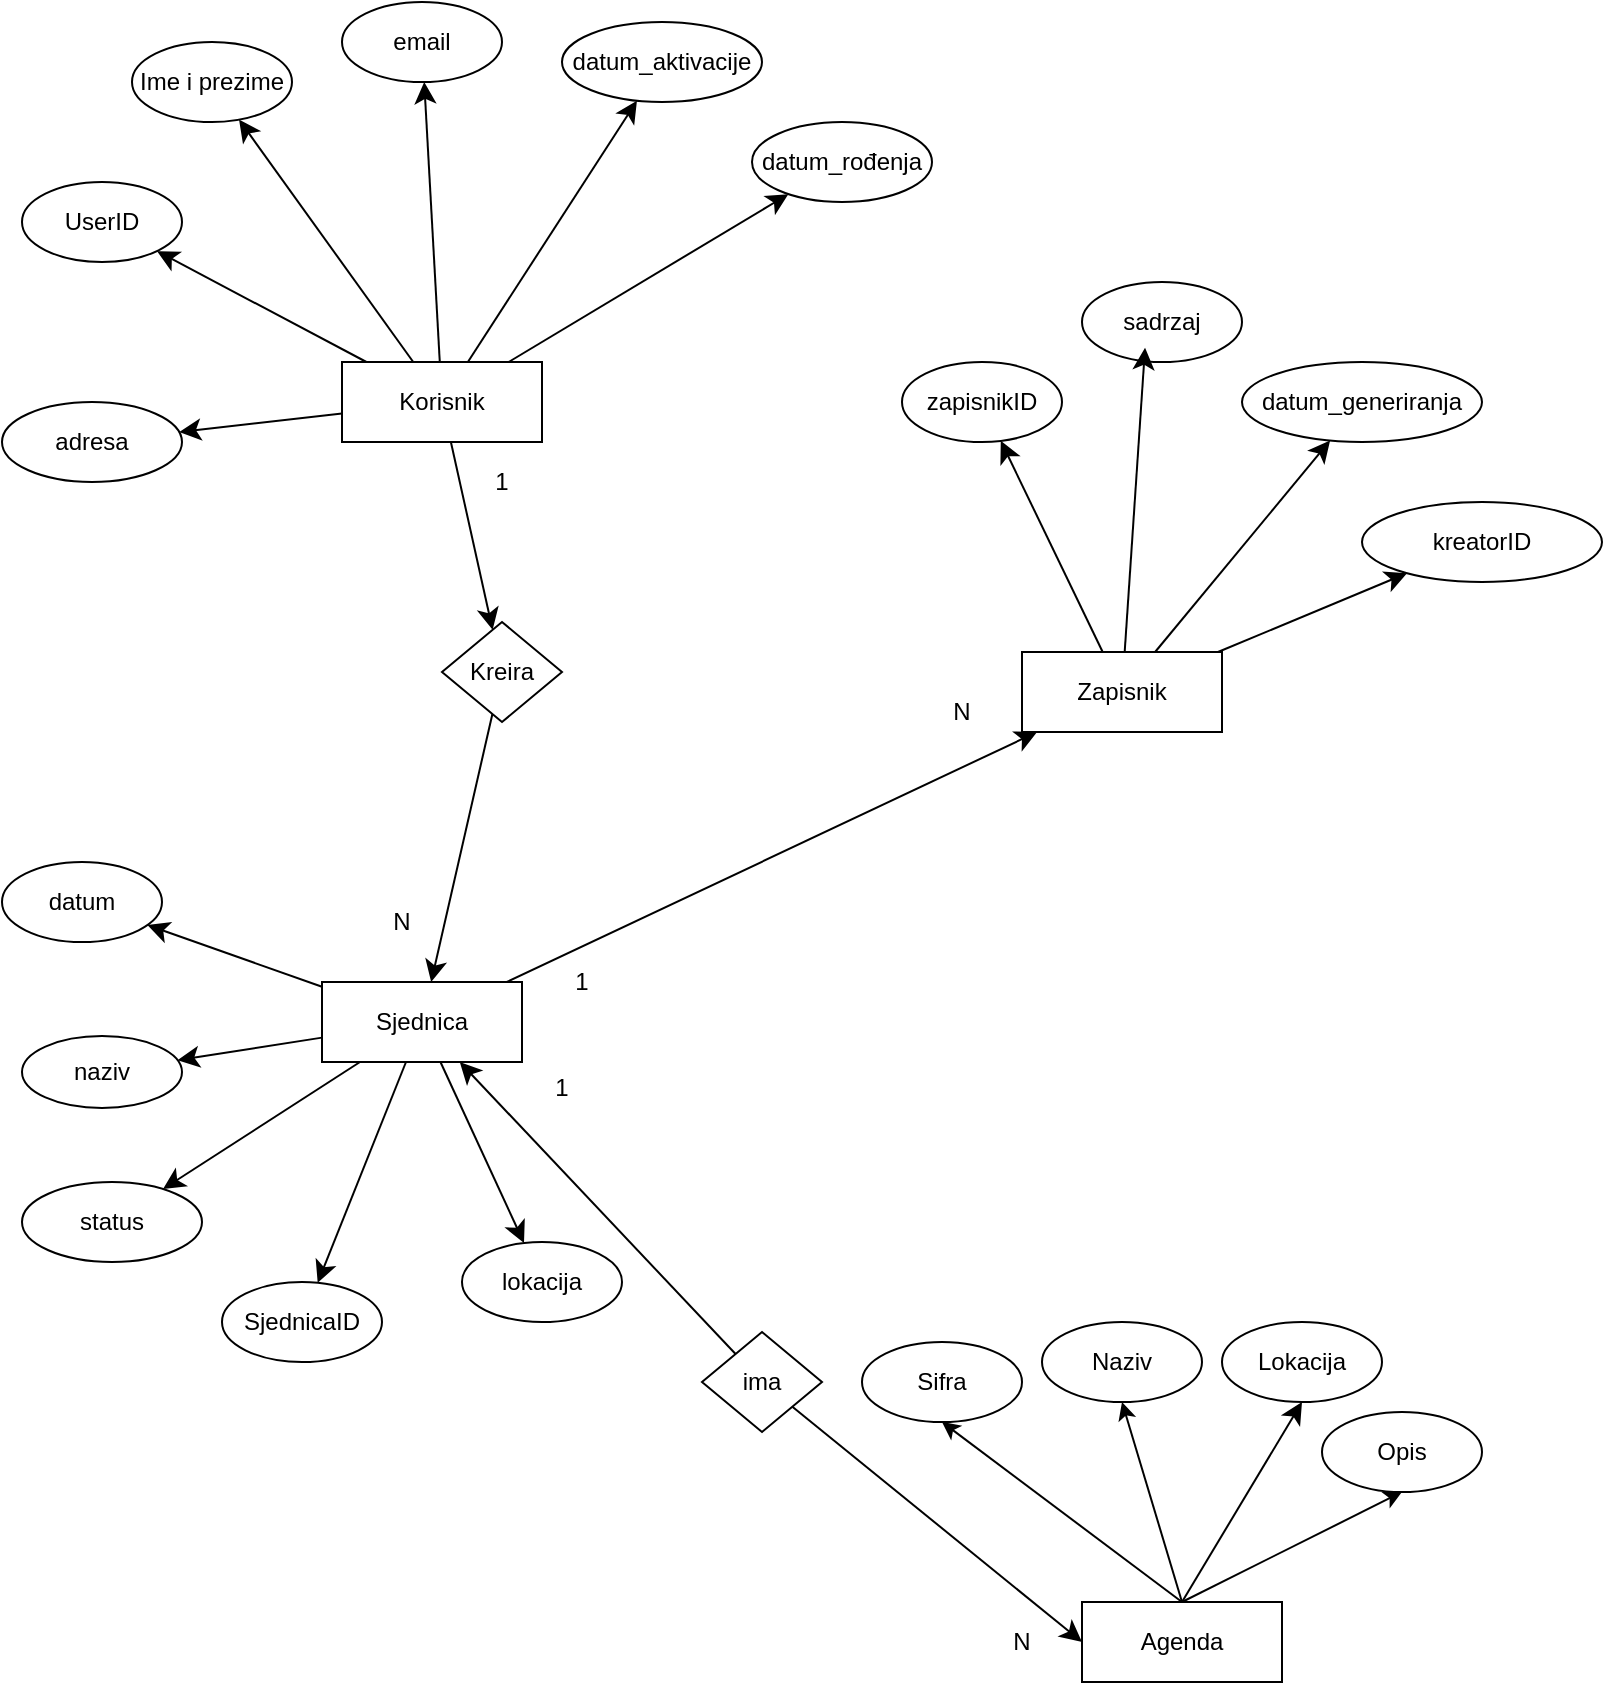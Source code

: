 <mxfile version="24.6.4" type="device">
  <diagram name="Page-1" id="9csiGRajn9hbeka8NCRL">
    <mxGraphModel dx="1382" dy="1923" grid="1" gridSize="10" guides="1" tooltips="1" connect="1" arrows="1" fold="1" page="1" pageScale="1" pageWidth="827" pageHeight="1169" math="0" shadow="0">
      <root>
        <mxCell id="0" />
        <mxCell id="1" parent="0" />
        <mxCell id="bd4QD1NhrBbxVst7JC30-13" style="edgeStyle=none;curved=1;rounded=0;orthogonalLoop=1;jettySize=auto;html=1;fontSize=12;startSize=8;endSize=8;" parent="1" source="At3crt5vRcggLfKBgVWZ-298" target="bd4QD1NhrBbxVst7JC30-11" edge="1">
          <mxGeometry relative="1" as="geometry" />
        </mxCell>
        <mxCell id="DqapslR-0D_kuPsbDA2L-30" style="edgeStyle=none;curved=1;rounded=0;orthogonalLoop=1;jettySize=auto;html=1;fontSize=12;startSize=8;endSize=8;" edge="1" parent="1" source="At3crt5vRcggLfKBgVWZ-298" target="DqapslR-0D_kuPsbDA2L-8">
          <mxGeometry relative="1" as="geometry" />
        </mxCell>
        <mxCell id="DqapslR-0D_kuPsbDA2L-31" style="edgeStyle=none;curved=1;rounded=0;orthogonalLoop=1;jettySize=auto;html=1;fontSize=12;startSize=8;endSize=8;" edge="1" parent="1" source="At3crt5vRcggLfKBgVWZ-298" target="At3crt5vRcggLfKBgVWZ-299">
          <mxGeometry relative="1" as="geometry" />
        </mxCell>
        <mxCell id="DqapslR-0D_kuPsbDA2L-32" style="edgeStyle=none;curved=1;rounded=0;orthogonalLoop=1;jettySize=auto;html=1;fontSize=12;startSize=8;endSize=8;" edge="1" parent="1" source="At3crt5vRcggLfKBgVWZ-298" target="At3crt5vRcggLfKBgVWZ-300">
          <mxGeometry relative="1" as="geometry" />
        </mxCell>
        <mxCell id="DqapslR-0D_kuPsbDA2L-33" style="edgeStyle=none;curved=1;rounded=0;orthogonalLoop=1;jettySize=auto;html=1;fontSize=12;startSize=8;endSize=8;" edge="1" parent="1" source="At3crt5vRcggLfKBgVWZ-298" target="At3crt5vRcggLfKBgVWZ-301">
          <mxGeometry relative="1" as="geometry" />
        </mxCell>
        <mxCell id="DqapslR-0D_kuPsbDA2L-34" style="edgeStyle=none;curved=1;rounded=0;orthogonalLoop=1;jettySize=auto;html=1;fontSize=12;startSize=8;endSize=8;" edge="1" parent="1" source="At3crt5vRcggLfKBgVWZ-298" target="DqapslR-0D_kuPsbDA2L-9">
          <mxGeometry relative="1" as="geometry" />
        </mxCell>
        <mxCell id="DqapslR-0D_kuPsbDA2L-35" style="edgeStyle=none;curved=1;rounded=0;orthogonalLoop=1;jettySize=auto;html=1;fontSize=12;startSize=8;endSize=8;" edge="1" parent="1" source="At3crt5vRcggLfKBgVWZ-298" target="DqapslR-0D_kuPsbDA2L-10">
          <mxGeometry relative="1" as="geometry" />
        </mxCell>
        <mxCell id="At3crt5vRcggLfKBgVWZ-298" value="Korisnik" style="rounded=0;whiteSpace=wrap;html=1;" parent="1" vertex="1">
          <mxGeometry x="100" y="-320" width="100" height="40" as="geometry" />
        </mxCell>
        <mxCell id="At3crt5vRcggLfKBgVWZ-299" value="UserID" style="ellipse;whiteSpace=wrap;html=1;" parent="1" vertex="1">
          <mxGeometry x="-60" y="-410" width="80" height="40" as="geometry" />
        </mxCell>
        <mxCell id="At3crt5vRcggLfKBgVWZ-300" value="Ime i prezime" style="ellipse;whiteSpace=wrap;html=1;" parent="1" vertex="1">
          <mxGeometry x="-5" y="-480" width="80" height="40" as="geometry" />
        </mxCell>
        <mxCell id="At3crt5vRcggLfKBgVWZ-301" value="email" style="ellipse;whiteSpace=wrap;html=1;" parent="1" vertex="1">
          <mxGeometry x="100" y="-500" width="80" height="40" as="geometry" />
        </mxCell>
        <mxCell id="bd4QD1NhrBbxVst7JC30-17" style="edgeStyle=none;curved=1;rounded=0;orthogonalLoop=1;jettySize=auto;html=1;fontSize=12;startSize=8;endSize=8;" parent="1" source="At3crt5vRcggLfKBgVWZ-302" target="At3crt5vRcggLfKBgVWZ-356" edge="1">
          <mxGeometry relative="1" as="geometry" />
        </mxCell>
        <mxCell id="bd4QD1NhrBbxVst7JC30-19" style="edgeStyle=none;curved=1;rounded=0;orthogonalLoop=1;jettySize=auto;html=1;entryX=0;entryY=0.5;entryDx=0;entryDy=0;fontSize=12;startSize=8;endSize=8;" parent="1" source="At3crt5vRcggLfKBgVWZ-302" target="At3crt5vRcggLfKBgVWZ-310" edge="1">
          <mxGeometry relative="1" as="geometry" />
        </mxCell>
        <mxCell id="At3crt5vRcggLfKBgVWZ-302" value="ima" style="rhombus;whiteSpace=wrap;html=1;" parent="1" vertex="1">
          <mxGeometry x="280" y="165" width="60" height="50" as="geometry" />
        </mxCell>
        <mxCell id="At3crt5vRcggLfKBgVWZ-306" style="edgeStyle=none;rounded=0;orthogonalLoop=1;jettySize=auto;html=1;exitX=0.5;exitY=0;exitDx=0;exitDy=0;entryX=0.5;entryY=1;entryDx=0;entryDy=0;" parent="1" source="At3crt5vRcggLfKBgVWZ-310" target="At3crt5vRcggLfKBgVWZ-323" edge="1">
          <mxGeometry relative="1" as="geometry" />
        </mxCell>
        <mxCell id="At3crt5vRcggLfKBgVWZ-307" style="edgeStyle=none;rounded=0;orthogonalLoop=1;jettySize=auto;html=1;exitX=0.5;exitY=0;exitDx=0;exitDy=0;entryX=0.5;entryY=1;entryDx=0;entryDy=0;" parent="1" source="At3crt5vRcggLfKBgVWZ-310" target="At3crt5vRcggLfKBgVWZ-324" edge="1">
          <mxGeometry relative="1" as="geometry" />
        </mxCell>
        <mxCell id="At3crt5vRcggLfKBgVWZ-308" style="edgeStyle=none;rounded=0;orthogonalLoop=1;jettySize=auto;html=1;exitX=0.5;exitY=0;exitDx=0;exitDy=0;entryX=0.5;entryY=1;entryDx=0;entryDy=0;" parent="1" source="At3crt5vRcggLfKBgVWZ-310" target="At3crt5vRcggLfKBgVWZ-325" edge="1">
          <mxGeometry relative="1" as="geometry" />
        </mxCell>
        <mxCell id="bd4QD1NhrBbxVst7JC30-2" style="edgeStyle=none;curved=1;rounded=0;orthogonalLoop=1;jettySize=auto;html=1;exitX=0.5;exitY=0;exitDx=0;exitDy=0;entryX=0.5;entryY=1;entryDx=0;entryDy=0;fontSize=12;startSize=8;endSize=8;" parent="1" source="At3crt5vRcggLfKBgVWZ-310" target="bd4QD1NhrBbxVst7JC30-1" edge="1">
          <mxGeometry relative="1" as="geometry" />
        </mxCell>
        <mxCell id="At3crt5vRcggLfKBgVWZ-310" value="Agenda" style="rounded=0;whiteSpace=wrap;html=1;" parent="1" vertex="1">
          <mxGeometry x="470" y="300" width="100" height="40" as="geometry" />
        </mxCell>
        <mxCell id="At3crt5vRcggLfKBgVWZ-323" value="Sifra" style="ellipse;whiteSpace=wrap;html=1;" parent="1" vertex="1">
          <mxGeometry x="360" y="170" width="80" height="40" as="geometry" />
        </mxCell>
        <mxCell id="At3crt5vRcggLfKBgVWZ-324" value="Naziv" style="ellipse;whiteSpace=wrap;html=1;" parent="1" vertex="1">
          <mxGeometry x="450" y="160" width="80" height="40" as="geometry" />
        </mxCell>
        <mxCell id="At3crt5vRcggLfKBgVWZ-325" value="Opis" style="ellipse;whiteSpace=wrap;html=1;" parent="1" vertex="1">
          <mxGeometry x="590" y="205" width="80" height="40" as="geometry" />
        </mxCell>
        <mxCell id="bd4QD1NhrBbxVst7JC30-10" style="edgeStyle=none;curved=1;rounded=0;orthogonalLoop=1;jettySize=auto;html=1;fontSize=12;startSize=8;endSize=8;" parent="1" source="At3crt5vRcggLfKBgVWZ-356" target="bd4QD1NhrBbxVst7JC30-9" edge="1">
          <mxGeometry relative="1" as="geometry" />
        </mxCell>
        <mxCell id="DqapslR-0D_kuPsbDA2L-2" style="edgeStyle=none;curved=1;rounded=0;orthogonalLoop=1;jettySize=auto;html=1;fontSize=12;startSize=8;endSize=8;" edge="1" parent="1" source="At3crt5vRcggLfKBgVWZ-356" target="DqapslR-0D_kuPsbDA2L-1">
          <mxGeometry relative="1" as="geometry" />
        </mxCell>
        <mxCell id="DqapslR-0D_kuPsbDA2L-17" style="edgeStyle=none;curved=1;rounded=0;orthogonalLoop=1;jettySize=auto;html=1;fontSize=12;startSize=8;endSize=8;" edge="1" parent="1" source="At3crt5vRcggLfKBgVWZ-356" target="DqapslR-0D_kuPsbDA2L-14">
          <mxGeometry relative="1" as="geometry" />
        </mxCell>
        <mxCell id="DqapslR-0D_kuPsbDA2L-18" style="edgeStyle=none;curved=1;rounded=0;orthogonalLoop=1;jettySize=auto;html=1;fontSize=12;startSize=8;endSize=8;" edge="1" parent="1" source="At3crt5vRcggLfKBgVWZ-356" target="DqapslR-0D_kuPsbDA2L-16">
          <mxGeometry relative="1" as="geometry" />
        </mxCell>
        <mxCell id="DqapslR-0D_kuPsbDA2L-28" style="edgeStyle=none;curved=1;rounded=0;orthogonalLoop=1;jettySize=auto;html=1;fontSize=12;startSize=8;endSize=8;" edge="1" parent="1" source="At3crt5vRcggLfKBgVWZ-356" target="At3crt5vRcggLfKBgVWZ-367">
          <mxGeometry relative="1" as="geometry" />
        </mxCell>
        <mxCell id="DqapslR-0D_kuPsbDA2L-29" style="edgeStyle=none;curved=1;rounded=0;orthogonalLoop=1;jettySize=auto;html=1;fontSize=12;startSize=8;endSize=8;" edge="1" parent="1" source="At3crt5vRcggLfKBgVWZ-356" target="At3crt5vRcggLfKBgVWZ-369">
          <mxGeometry relative="1" as="geometry" />
        </mxCell>
        <mxCell id="At3crt5vRcggLfKBgVWZ-356" value="Sjednica" style="rounded=0;whiteSpace=wrap;html=1;" parent="1" vertex="1">
          <mxGeometry x="90" y="-10" width="100" height="40" as="geometry" />
        </mxCell>
        <mxCell id="At3crt5vRcggLfKBgVWZ-367" value="SjednicaID" style="ellipse;whiteSpace=wrap;html=1;" parent="1" vertex="1">
          <mxGeometry x="40" y="140" width="80" height="40" as="geometry" />
        </mxCell>
        <mxCell id="At3crt5vRcggLfKBgVWZ-369" value="lokacija" style="ellipse;whiteSpace=wrap;html=1;" parent="1" vertex="1">
          <mxGeometry x="160" y="120" width="80" height="40" as="geometry" />
        </mxCell>
        <mxCell id="bd4QD1NhrBbxVst7JC30-1" value="Lokacija" style="ellipse;whiteSpace=wrap;html=1;" parent="1" vertex="1">
          <mxGeometry x="540" y="160" width="80" height="40" as="geometry" />
        </mxCell>
        <mxCell id="bd4QD1NhrBbxVst7JC30-9" value="naziv" style="ellipse;whiteSpace=wrap;html=1;" parent="1" vertex="1">
          <mxGeometry x="-60" y="17" width="80" height="36" as="geometry" />
        </mxCell>
        <mxCell id="bd4QD1NhrBbxVst7JC30-14" style="edgeStyle=none;curved=1;rounded=0;orthogonalLoop=1;jettySize=auto;html=1;fontSize=12;startSize=8;endSize=8;" parent="1" source="bd4QD1NhrBbxVst7JC30-11" target="At3crt5vRcggLfKBgVWZ-356" edge="1">
          <mxGeometry relative="1" as="geometry" />
        </mxCell>
        <mxCell id="bd4QD1NhrBbxVst7JC30-11" value="Kreira" style="rhombus;whiteSpace=wrap;html=1;" parent="1" vertex="1">
          <mxGeometry x="150" y="-190" width="60" height="50" as="geometry" />
        </mxCell>
        <mxCell id="bd4QD1NhrBbxVst7JC30-15" value="1" style="text;html=1;strokeColor=none;fillColor=none;align=center;verticalAlign=middle;whiteSpace=wrap;rounded=0;" parent="1" vertex="1">
          <mxGeometry x="160" y="-270" width="40" height="20" as="geometry" />
        </mxCell>
        <mxCell id="bd4QD1NhrBbxVst7JC30-16" value="N" style="text;html=1;strokeColor=none;fillColor=none;align=center;verticalAlign=middle;whiteSpace=wrap;rounded=0;" parent="1" vertex="1">
          <mxGeometry x="110" y="-50" width="40" height="20" as="geometry" />
        </mxCell>
        <mxCell id="bd4QD1NhrBbxVst7JC30-20" value="1" style="text;html=1;strokeColor=none;fillColor=none;align=center;verticalAlign=middle;whiteSpace=wrap;rounded=0;" parent="1" vertex="1">
          <mxGeometry x="200" y="-20" width="40" height="20" as="geometry" />
        </mxCell>
        <mxCell id="bd4QD1NhrBbxVst7JC30-23" value="N" style="text;html=1;strokeColor=none;fillColor=none;align=center;verticalAlign=middle;whiteSpace=wrap;rounded=0;" parent="1" vertex="1">
          <mxGeometry x="420" y="310" width="40" height="20" as="geometry" />
        </mxCell>
        <mxCell id="DqapslR-0D_kuPsbDA2L-24" style="edgeStyle=none;curved=1;rounded=0;orthogonalLoop=1;jettySize=auto;html=1;fontSize=12;startSize=8;endSize=8;" edge="1" parent="1" source="DqapslR-0D_kuPsbDA2L-1" target="DqapslR-0D_kuPsbDA2L-22">
          <mxGeometry relative="1" as="geometry" />
        </mxCell>
        <mxCell id="DqapslR-0D_kuPsbDA2L-26" style="edgeStyle=none;curved=1;rounded=0;orthogonalLoop=1;jettySize=auto;html=1;fontSize=12;startSize=8;endSize=8;" edge="1" parent="1" source="DqapslR-0D_kuPsbDA2L-1" target="DqapslR-0D_kuPsbDA2L-20">
          <mxGeometry relative="1" as="geometry" />
        </mxCell>
        <mxCell id="DqapslR-0D_kuPsbDA2L-38" style="edgeStyle=none;curved=1;rounded=0;orthogonalLoop=1;jettySize=auto;html=1;fontSize=12;startSize=8;endSize=8;" edge="1" parent="1" source="DqapslR-0D_kuPsbDA2L-1" target="DqapslR-0D_kuPsbDA2L-37">
          <mxGeometry relative="1" as="geometry" />
        </mxCell>
        <mxCell id="DqapslR-0D_kuPsbDA2L-1" value="Zapisnik&lt;span style=&quot;color: rgba(0, 0, 0, 0); font-family: monospace; font-size: 0px; text-align: start; text-wrap: nowrap;&quot;&gt;%3CmxGraphModel%3E%3Croot%3E%3CmxCell%20id%3D%220%22%2F%3E%3CmxCell%20id%3D%221%22%20parent%3D%220%22%2F%3E%3CmxCell%20id%3D%222%22%20value%3D%22Agenda%22%20style%3D%22rounded%3D0%3BwhiteSpace%3Dwrap%3Bhtml%3D1%3B%22%20vertex%3D%221%22%20parent%3D%221%22%3E%3CmxGeometry%20x%3D%22470%22%20y%3D%22300%22%20width%3D%22100%22%20height%3D%2240%22%20as%3D%22geometry%22%2F%3E%3C%2FmxCell%3E%3C%2Froot%3E%3C%2FmxGraphModel%3E&lt;/span&gt;" style="rounded=0;whiteSpace=wrap;html=1;" vertex="1" parent="1">
          <mxGeometry x="440" y="-175" width="100" height="40" as="geometry" />
        </mxCell>
        <mxCell id="DqapslR-0D_kuPsbDA2L-4" value="1" style="text;html=1;strokeColor=none;fillColor=none;align=center;verticalAlign=middle;whiteSpace=wrap;rounded=0;" vertex="1" parent="1">
          <mxGeometry x="190" y="33" width="40" height="20" as="geometry" />
        </mxCell>
        <mxCell id="DqapslR-0D_kuPsbDA2L-7" value="N" style="text;html=1;strokeColor=none;fillColor=none;align=center;verticalAlign=middle;whiteSpace=wrap;rounded=0;" vertex="1" parent="1">
          <mxGeometry x="390" y="-155" width="40" height="20" as="geometry" />
        </mxCell>
        <mxCell id="DqapslR-0D_kuPsbDA2L-8" value="adresa" style="ellipse;whiteSpace=wrap;html=1;" vertex="1" parent="1">
          <mxGeometry x="-70" y="-300" width="90" height="40" as="geometry" />
        </mxCell>
        <mxCell id="DqapslR-0D_kuPsbDA2L-9" value="datum_aktivacije" style="ellipse;whiteSpace=wrap;html=1;" vertex="1" parent="1">
          <mxGeometry x="210" y="-490" width="100" height="40" as="geometry" />
        </mxCell>
        <mxCell id="DqapslR-0D_kuPsbDA2L-10" value="datum_rođenja" style="ellipse;whiteSpace=wrap;html=1;" vertex="1" parent="1">
          <mxGeometry x="305" y="-440" width="90" height="40" as="geometry" />
        </mxCell>
        <mxCell id="DqapslR-0D_kuPsbDA2L-14" value="status" style="ellipse;whiteSpace=wrap;html=1;" vertex="1" parent="1">
          <mxGeometry x="-60" y="90" width="90" height="40" as="geometry" />
        </mxCell>
        <mxCell id="DqapslR-0D_kuPsbDA2L-16" value="datum" style="ellipse;whiteSpace=wrap;html=1;" vertex="1" parent="1">
          <mxGeometry x="-70" y="-70" width="80" height="40" as="geometry" />
        </mxCell>
        <mxCell id="DqapslR-0D_kuPsbDA2L-20" value="datum_generiranja" style="ellipse;whiteSpace=wrap;html=1;" vertex="1" parent="1">
          <mxGeometry x="550" y="-320" width="120" height="40" as="geometry" />
        </mxCell>
        <mxCell id="DqapslR-0D_kuPsbDA2L-21" value="sadrzaj" style="ellipse;whiteSpace=wrap;html=1;" vertex="1" parent="1">
          <mxGeometry x="470" y="-360" width="80" height="40" as="geometry" />
        </mxCell>
        <mxCell id="DqapslR-0D_kuPsbDA2L-22" value="zapisnikID" style="ellipse;whiteSpace=wrap;html=1;" vertex="1" parent="1">
          <mxGeometry x="380" y="-320" width="80" height="40" as="geometry" />
        </mxCell>
        <mxCell id="DqapslR-0D_kuPsbDA2L-25" style="edgeStyle=none;curved=1;rounded=0;orthogonalLoop=1;jettySize=auto;html=1;entryX=0.394;entryY=0.822;entryDx=0;entryDy=0;entryPerimeter=0;fontSize=12;startSize=8;endSize=8;" edge="1" parent="1" source="DqapslR-0D_kuPsbDA2L-1" target="DqapslR-0D_kuPsbDA2L-21">
          <mxGeometry relative="1" as="geometry" />
        </mxCell>
        <mxCell id="DqapslR-0D_kuPsbDA2L-37" value="kreatorID" style="ellipse;whiteSpace=wrap;html=1;" vertex="1" parent="1">
          <mxGeometry x="610" y="-250" width="120" height="40" as="geometry" />
        </mxCell>
      </root>
    </mxGraphModel>
  </diagram>
</mxfile>
